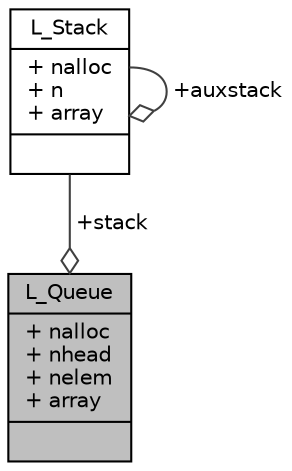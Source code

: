 digraph "L_Queue"
{
 // LATEX_PDF_SIZE
  edge [fontname="Helvetica",fontsize="10",labelfontname="Helvetica",labelfontsize="10"];
  node [fontname="Helvetica",fontsize="10",shape=record];
  Node1 [label="{L_Queue\n|+ nalloc\l+ nhead\l+ nelem\l+ array\l|}",height=0.2,width=0.4,color="black", fillcolor="grey75", style="filled", fontcolor="black",tooltip=" "];
  Node2 -> Node1 [color="grey25",fontsize="10",style="solid",label=" +stack" ,arrowhead="odiamond",fontname="Helvetica"];
  Node2 [label="{L_Stack\n|+ nalloc\l+ n\l+ array\l|}",height=0.2,width=0.4,color="black", fillcolor="white", style="filled",URL="$struct_l___stack.html",tooltip=" "];
  Node2 -> Node2 [color="grey25",fontsize="10",style="solid",label=" +auxstack" ,arrowhead="odiamond",fontname="Helvetica"];
}
